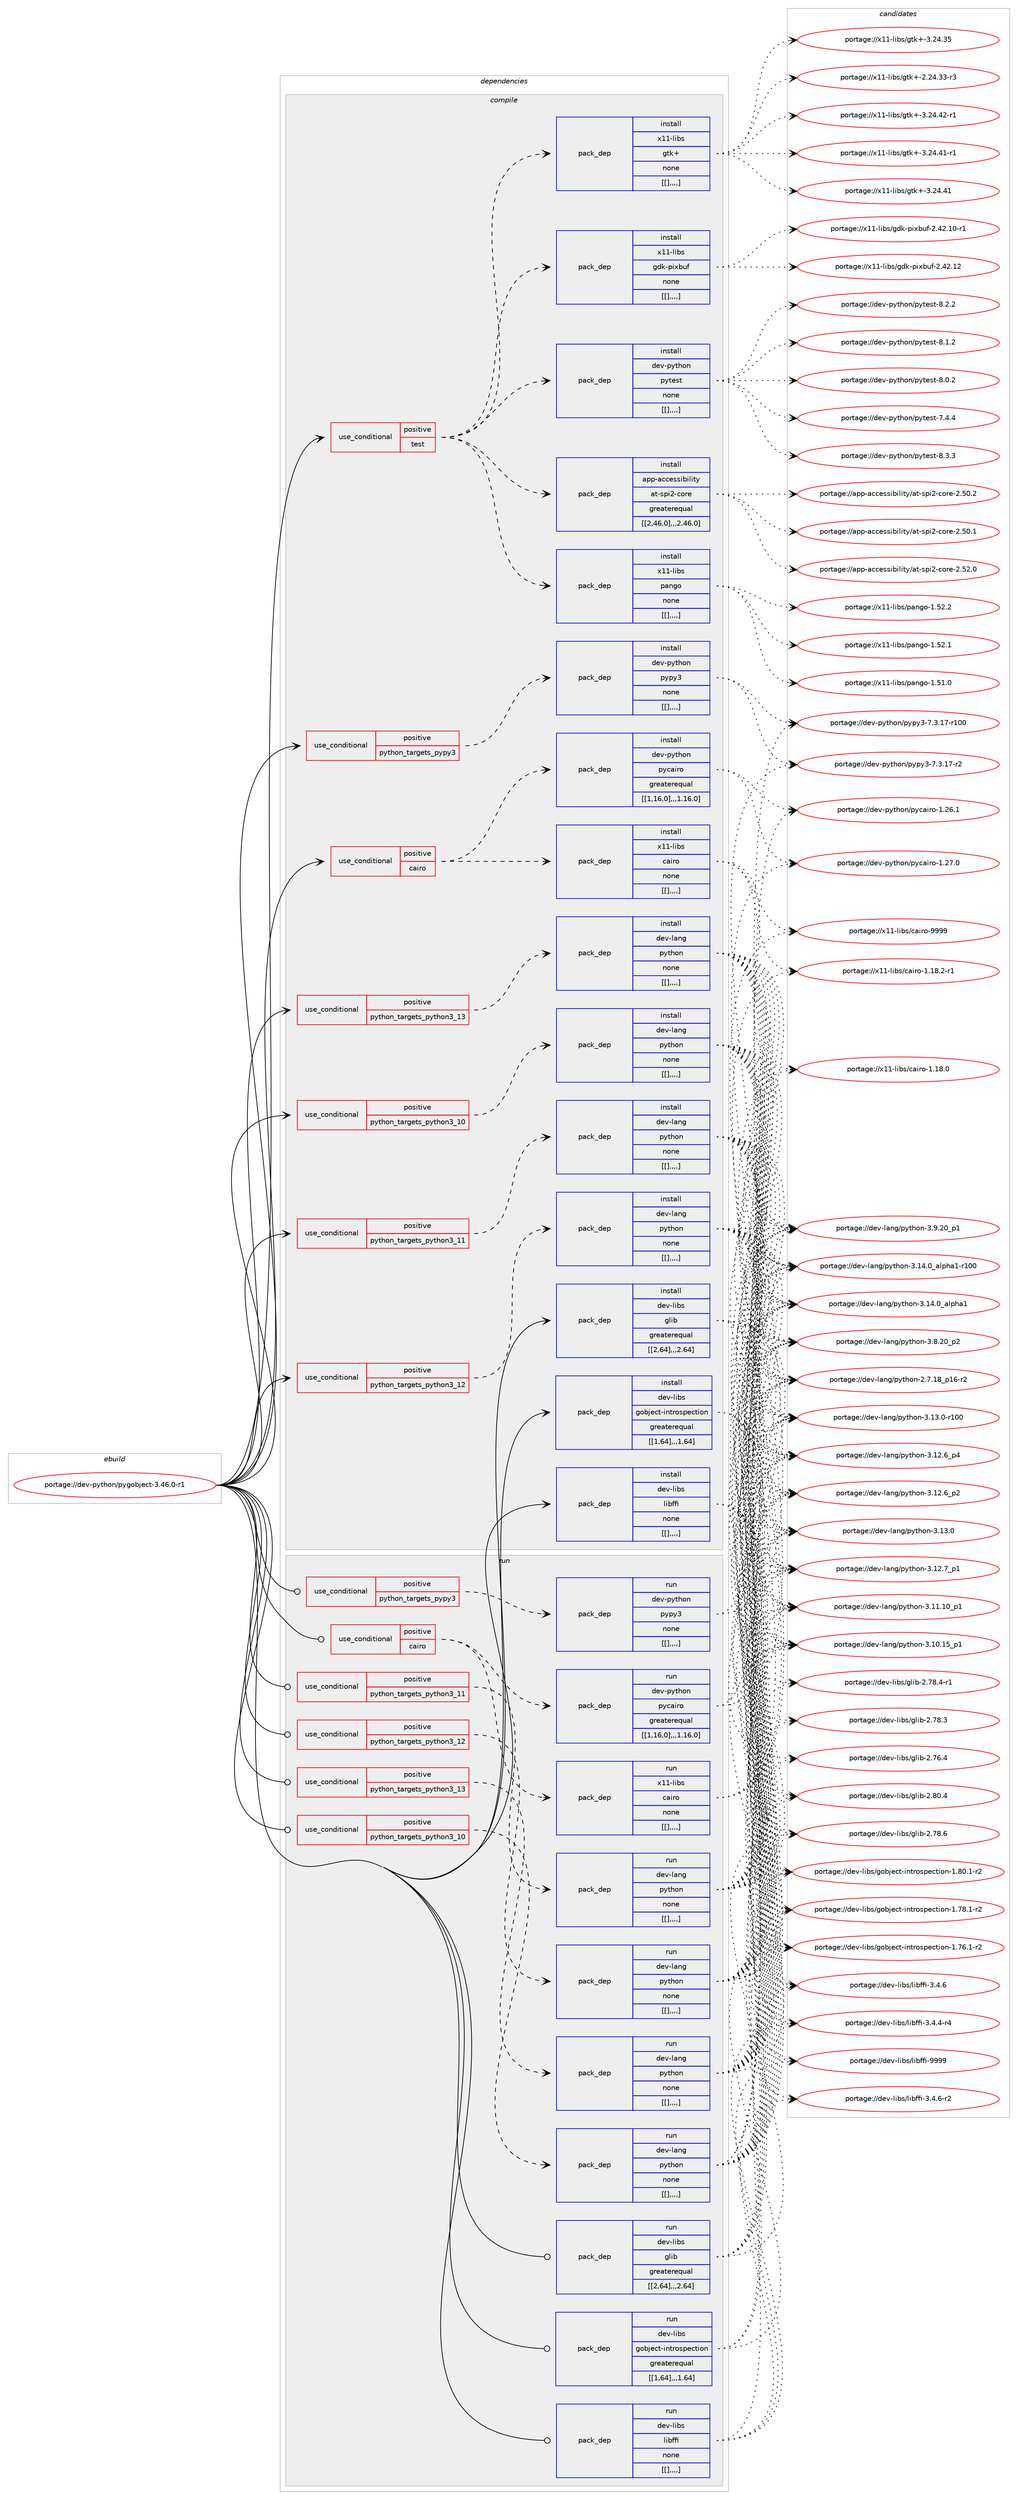 digraph prolog {

# *************
# Graph options
# *************

newrank=true;
concentrate=true;
compound=true;
graph [rankdir=LR,fontname=Helvetica,fontsize=10,ranksep=1.5];#, ranksep=2.5, nodesep=0.2];
edge  [arrowhead=vee];
node  [fontname=Helvetica,fontsize=10];

# **********
# The ebuild
# **********

subgraph cluster_leftcol {
color=gray;
label=<<i>ebuild</i>>;
id [label="portage://dev-python/pygobject-3.46.0-r1", color=red, width=4, href="../dev-python/pygobject-3.46.0-r1.svg"];
}

# ****************
# The dependencies
# ****************

subgraph cluster_midcol {
color=gray;
label=<<i>dependencies</i>>;
subgraph cluster_compile {
fillcolor="#eeeeee";
style=filled;
label=<<i>compile</i>>;
subgraph cond39595 {
dependency163350 [label=<<TABLE BORDER="0" CELLBORDER="1" CELLSPACING="0" CELLPADDING="4"><TR><TD ROWSPAN="3" CELLPADDING="10">use_conditional</TD></TR><TR><TD>positive</TD></TR><TR><TD>cairo</TD></TR></TABLE>>, shape=none, color=red];
subgraph pack122437 {
dependency163370 [label=<<TABLE BORDER="0" CELLBORDER="1" CELLSPACING="0" CELLPADDING="4" WIDTH="220"><TR><TD ROWSPAN="6" CELLPADDING="30">pack_dep</TD></TR><TR><TD WIDTH="110">install</TD></TR><TR><TD>dev-python</TD></TR><TR><TD>pycairo</TD></TR><TR><TD>greaterequal</TD></TR><TR><TD>[[1,16,0],,,1.16.0]</TD></TR></TABLE>>, shape=none, color=blue];
}
dependency163350:e -> dependency163370:w [weight=20,style="dashed",arrowhead="vee"];
subgraph pack122464 {
dependency163428 [label=<<TABLE BORDER="0" CELLBORDER="1" CELLSPACING="0" CELLPADDING="4" WIDTH="220"><TR><TD ROWSPAN="6" CELLPADDING="30">pack_dep</TD></TR><TR><TD WIDTH="110">install</TD></TR><TR><TD>x11-libs</TD></TR><TR><TD>cairo</TD></TR><TR><TD>none</TD></TR><TR><TD>[[],,,,]</TD></TR></TABLE>>, shape=none, color=blue];
}
dependency163350:e -> dependency163428:w [weight=20,style="dashed",arrowhead="vee"];
}
id:e -> dependency163350:w [weight=20,style="solid",arrowhead="vee"];
subgraph cond39636 {
dependency163489 [label=<<TABLE BORDER="0" CELLBORDER="1" CELLSPACING="0" CELLPADDING="4"><TR><TD ROWSPAN="3" CELLPADDING="10">use_conditional</TD></TR><TR><TD>positive</TD></TR><TR><TD>python_targets_pypy3</TD></TR></TABLE>>, shape=none, color=red];
subgraph pack122517 {
dependency163491 [label=<<TABLE BORDER="0" CELLBORDER="1" CELLSPACING="0" CELLPADDING="4" WIDTH="220"><TR><TD ROWSPAN="6" CELLPADDING="30">pack_dep</TD></TR><TR><TD WIDTH="110">install</TD></TR><TR><TD>dev-python</TD></TR><TR><TD>pypy3</TD></TR><TR><TD>none</TD></TR><TR><TD>[[],,,,]</TD></TR></TABLE>>, shape=none, color=blue];
}
dependency163489:e -> dependency163491:w [weight=20,style="dashed",arrowhead="vee"];
}
id:e -> dependency163489:w [weight=20,style="solid",arrowhead="vee"];
subgraph cond39659 {
dependency163515 [label=<<TABLE BORDER="0" CELLBORDER="1" CELLSPACING="0" CELLPADDING="4"><TR><TD ROWSPAN="3" CELLPADDING="10">use_conditional</TD></TR><TR><TD>positive</TD></TR><TR><TD>python_targets_python3_10</TD></TR></TABLE>>, shape=none, color=red];
subgraph pack122526 {
dependency163564 [label=<<TABLE BORDER="0" CELLBORDER="1" CELLSPACING="0" CELLPADDING="4" WIDTH="220"><TR><TD ROWSPAN="6" CELLPADDING="30">pack_dep</TD></TR><TR><TD WIDTH="110">install</TD></TR><TR><TD>dev-lang</TD></TR><TR><TD>python</TD></TR><TR><TD>none</TD></TR><TR><TD>[[],,,,]</TD></TR></TABLE>>, shape=none, color=blue];
}
dependency163515:e -> dependency163564:w [weight=20,style="dashed",arrowhead="vee"];
}
id:e -> dependency163515:w [weight=20,style="solid",arrowhead="vee"];
subgraph cond39696 {
dependency163650 [label=<<TABLE BORDER="0" CELLBORDER="1" CELLSPACING="0" CELLPADDING="4"><TR><TD ROWSPAN="3" CELLPADDING="10">use_conditional</TD></TR><TR><TD>positive</TD></TR><TR><TD>python_targets_python3_11</TD></TR></TABLE>>, shape=none, color=red];
subgraph pack122619 {
dependency163688 [label=<<TABLE BORDER="0" CELLBORDER="1" CELLSPACING="0" CELLPADDING="4" WIDTH="220"><TR><TD ROWSPAN="6" CELLPADDING="30">pack_dep</TD></TR><TR><TD WIDTH="110">install</TD></TR><TR><TD>dev-lang</TD></TR><TR><TD>python</TD></TR><TR><TD>none</TD></TR><TR><TD>[[],,,,]</TD></TR></TABLE>>, shape=none, color=blue];
}
dependency163650:e -> dependency163688:w [weight=20,style="dashed",arrowhead="vee"];
}
id:e -> dependency163650:w [weight=20,style="solid",arrowhead="vee"];
subgraph cond39749 {
dependency163707 [label=<<TABLE BORDER="0" CELLBORDER="1" CELLSPACING="0" CELLPADDING="4"><TR><TD ROWSPAN="3" CELLPADDING="10">use_conditional</TD></TR><TR><TD>positive</TD></TR><TR><TD>python_targets_python3_12</TD></TR></TABLE>>, shape=none, color=red];
subgraph pack122656 {
dependency163740 [label=<<TABLE BORDER="0" CELLBORDER="1" CELLSPACING="0" CELLPADDING="4" WIDTH="220"><TR><TD ROWSPAN="6" CELLPADDING="30">pack_dep</TD></TR><TR><TD WIDTH="110">install</TD></TR><TR><TD>dev-lang</TD></TR><TR><TD>python</TD></TR><TR><TD>none</TD></TR><TR><TD>[[],,,,]</TD></TR></TABLE>>, shape=none, color=blue];
}
dependency163707:e -> dependency163740:w [weight=20,style="dashed",arrowhead="vee"];
}
id:e -> dependency163707:w [weight=20,style="solid",arrowhead="vee"];
subgraph cond39788 {
dependency163870 [label=<<TABLE BORDER="0" CELLBORDER="1" CELLSPACING="0" CELLPADDING="4"><TR><TD ROWSPAN="3" CELLPADDING="10">use_conditional</TD></TR><TR><TD>positive</TD></TR><TR><TD>python_targets_python3_13</TD></TR></TABLE>>, shape=none, color=red];
subgraph pack122740 {
dependency163906 [label=<<TABLE BORDER="0" CELLBORDER="1" CELLSPACING="0" CELLPADDING="4" WIDTH="220"><TR><TD ROWSPAN="6" CELLPADDING="30">pack_dep</TD></TR><TR><TD WIDTH="110">install</TD></TR><TR><TD>dev-lang</TD></TR><TR><TD>python</TD></TR><TR><TD>none</TD></TR><TR><TD>[[],,,,]</TD></TR></TABLE>>, shape=none, color=blue];
}
dependency163870:e -> dependency163906:w [weight=20,style="dashed",arrowhead="vee"];
}
id:e -> dependency163870:w [weight=20,style="solid",arrowhead="vee"];
subgraph cond39835 {
dependency163931 [label=<<TABLE BORDER="0" CELLBORDER="1" CELLSPACING="0" CELLPADDING="4"><TR><TD ROWSPAN="3" CELLPADDING="10">use_conditional</TD></TR><TR><TD>positive</TD></TR><TR><TD>test</TD></TR></TABLE>>, shape=none, color=red];
subgraph pack122768 {
dependency163960 [label=<<TABLE BORDER="0" CELLBORDER="1" CELLSPACING="0" CELLPADDING="4" WIDTH="220"><TR><TD ROWSPAN="6" CELLPADDING="30">pack_dep</TD></TR><TR><TD WIDTH="110">install</TD></TR><TR><TD>app-accessibility</TD></TR><TR><TD>at-spi2-core</TD></TR><TR><TD>greaterequal</TD></TR><TR><TD>[[2,46,0],,,2.46.0]</TD></TR></TABLE>>, shape=none, color=blue];
}
dependency163931:e -> dependency163960:w [weight=20,style="dashed",arrowhead="vee"];
subgraph pack122786 {
dependency163969 [label=<<TABLE BORDER="0" CELLBORDER="1" CELLSPACING="0" CELLPADDING="4" WIDTH="220"><TR><TD ROWSPAN="6" CELLPADDING="30">pack_dep</TD></TR><TR><TD WIDTH="110">install</TD></TR><TR><TD>dev-python</TD></TR><TR><TD>pytest</TD></TR><TR><TD>none</TD></TR><TR><TD>[[],,,,]</TD></TR></TABLE>>, shape=none, color=blue];
}
dependency163931:e -> dependency163969:w [weight=20,style="dashed",arrowhead="vee"];
subgraph pack122800 {
dependency163991 [label=<<TABLE BORDER="0" CELLBORDER="1" CELLSPACING="0" CELLPADDING="4" WIDTH="220"><TR><TD ROWSPAN="6" CELLPADDING="30">pack_dep</TD></TR><TR><TD WIDTH="110">install</TD></TR><TR><TD>x11-libs</TD></TR><TR><TD>gdk-pixbuf</TD></TR><TR><TD>none</TD></TR><TR><TD>[[],,,,]</TD></TR></TABLE>>, shape=none, color=blue];
}
dependency163931:e -> dependency163991:w [weight=20,style="dashed",arrowhead="vee"];
subgraph pack122807 {
dependency164032 [label=<<TABLE BORDER="0" CELLBORDER="1" CELLSPACING="0" CELLPADDING="4" WIDTH="220"><TR><TD ROWSPAN="6" CELLPADDING="30">pack_dep</TD></TR><TR><TD WIDTH="110">install</TD></TR><TR><TD>x11-libs</TD></TR><TR><TD>gtk+</TD></TR><TR><TD>none</TD></TR><TR><TD>[[],,,,]</TD></TR></TABLE>>, shape=none, color=blue];
}
dependency163931:e -> dependency164032:w [weight=20,style="dashed",arrowhead="vee"];
subgraph pack122832 {
dependency164139 [label=<<TABLE BORDER="0" CELLBORDER="1" CELLSPACING="0" CELLPADDING="4" WIDTH="220"><TR><TD ROWSPAN="6" CELLPADDING="30">pack_dep</TD></TR><TR><TD WIDTH="110">install</TD></TR><TR><TD>x11-libs</TD></TR><TR><TD>pango</TD></TR><TR><TD>none</TD></TR><TR><TD>[[],,,,]</TD></TR></TABLE>>, shape=none, color=blue];
}
dependency163931:e -> dependency164139:w [weight=20,style="dashed",arrowhead="vee"];
}
id:e -> dependency163931:w [weight=20,style="solid",arrowhead="vee"];
subgraph pack122919 {
dependency164228 [label=<<TABLE BORDER="0" CELLBORDER="1" CELLSPACING="0" CELLPADDING="4" WIDTH="220"><TR><TD ROWSPAN="6" CELLPADDING="30">pack_dep</TD></TR><TR><TD WIDTH="110">install</TD></TR><TR><TD>dev-libs</TD></TR><TR><TD>glib</TD></TR><TR><TD>greaterequal</TD></TR><TR><TD>[[2,64],,,2.64]</TD></TR></TABLE>>, shape=none, color=blue];
}
id:e -> dependency164228:w [weight=20,style="solid",arrowhead="vee"];
subgraph pack122950 {
dependency164249 [label=<<TABLE BORDER="0" CELLBORDER="1" CELLSPACING="0" CELLPADDING="4" WIDTH="220"><TR><TD ROWSPAN="6" CELLPADDING="30">pack_dep</TD></TR><TR><TD WIDTH="110">install</TD></TR><TR><TD>dev-libs</TD></TR><TR><TD>gobject-introspection</TD></TR><TR><TD>greaterequal</TD></TR><TR><TD>[[1,64],,,1.64]</TD></TR></TABLE>>, shape=none, color=blue];
}
id:e -> dependency164249:w [weight=20,style="solid",arrowhead="vee"];
subgraph pack122960 {
dependency164293 [label=<<TABLE BORDER="0" CELLBORDER="1" CELLSPACING="0" CELLPADDING="4" WIDTH="220"><TR><TD ROWSPAN="6" CELLPADDING="30">pack_dep</TD></TR><TR><TD WIDTH="110">install</TD></TR><TR><TD>dev-libs</TD></TR><TR><TD>libffi</TD></TR><TR><TD>none</TD></TR><TR><TD>[[],,,,]</TD></TR></TABLE>>, shape=none, color=blue];
}
id:e -> dependency164293:w [weight=20,style="solid",arrowhead="vee"];
}
subgraph cluster_compileandrun {
fillcolor="#eeeeee";
style=filled;
label=<<i>compile and run</i>>;
}
subgraph cluster_run {
fillcolor="#eeeeee";
style=filled;
label=<<i>run</i>>;
subgraph cond40021 {
dependency164429 [label=<<TABLE BORDER="0" CELLBORDER="1" CELLSPACING="0" CELLPADDING="4"><TR><TD ROWSPAN="3" CELLPADDING="10">use_conditional</TD></TR><TR><TD>positive</TD></TR><TR><TD>cairo</TD></TR></TABLE>>, shape=none, color=red];
subgraph pack123041 {
dependency164482 [label=<<TABLE BORDER="0" CELLBORDER="1" CELLSPACING="0" CELLPADDING="4" WIDTH="220"><TR><TD ROWSPAN="6" CELLPADDING="30">pack_dep</TD></TR><TR><TD WIDTH="110">run</TD></TR><TR><TD>dev-python</TD></TR><TR><TD>pycairo</TD></TR><TR><TD>greaterequal</TD></TR><TR><TD>[[1,16,0],,,1.16.0]</TD></TR></TABLE>>, shape=none, color=blue];
}
dependency164429:e -> dependency164482:w [weight=20,style="dashed",arrowhead="vee"];
subgraph pack123078 {
dependency164490 [label=<<TABLE BORDER="0" CELLBORDER="1" CELLSPACING="0" CELLPADDING="4" WIDTH="220"><TR><TD ROWSPAN="6" CELLPADDING="30">pack_dep</TD></TR><TR><TD WIDTH="110">run</TD></TR><TR><TD>x11-libs</TD></TR><TR><TD>cairo</TD></TR><TR><TD>none</TD></TR><TR><TD>[[],,,,]</TD></TR></TABLE>>, shape=none, color=blue];
}
dependency164429:e -> dependency164490:w [weight=20,style="dashed",arrowhead="vee"];
}
id:e -> dependency164429:w [weight=20,style="solid",arrowhead="odot"];
subgraph cond40092 {
dependency164536 [label=<<TABLE BORDER="0" CELLBORDER="1" CELLSPACING="0" CELLPADDING="4"><TR><TD ROWSPAN="3" CELLPADDING="10">use_conditional</TD></TR><TR><TD>positive</TD></TR><TR><TD>python_targets_pypy3</TD></TR></TABLE>>, shape=none, color=red];
subgraph pack123149 {
dependency164654 [label=<<TABLE BORDER="0" CELLBORDER="1" CELLSPACING="0" CELLPADDING="4" WIDTH="220"><TR><TD ROWSPAN="6" CELLPADDING="30">pack_dep</TD></TR><TR><TD WIDTH="110">run</TD></TR><TR><TD>dev-python</TD></TR><TR><TD>pypy3</TD></TR><TR><TD>none</TD></TR><TR><TD>[[],,,,]</TD></TR></TABLE>>, shape=none, color=blue];
}
dependency164536:e -> dependency164654:w [weight=20,style="dashed",arrowhead="vee"];
}
id:e -> dependency164536:w [weight=20,style="solid",arrowhead="odot"];
subgraph cond40162 {
dependency164677 [label=<<TABLE BORDER="0" CELLBORDER="1" CELLSPACING="0" CELLPADDING="4"><TR><TD ROWSPAN="3" CELLPADDING="10">use_conditional</TD></TR><TR><TD>positive</TD></TR><TR><TD>python_targets_python3_10</TD></TR></TABLE>>, shape=none, color=red];
subgraph pack123230 {
dependency164784 [label=<<TABLE BORDER="0" CELLBORDER="1" CELLSPACING="0" CELLPADDING="4" WIDTH="220"><TR><TD ROWSPAN="6" CELLPADDING="30">pack_dep</TD></TR><TR><TD WIDTH="110">run</TD></TR><TR><TD>dev-lang</TD></TR><TR><TD>python</TD></TR><TR><TD>none</TD></TR><TR><TD>[[],,,,]</TD></TR></TABLE>>, shape=none, color=blue];
}
dependency164677:e -> dependency164784:w [weight=20,style="dashed",arrowhead="vee"];
}
id:e -> dependency164677:w [weight=20,style="solid",arrowhead="odot"];
subgraph cond40241 {
dependency164874 [label=<<TABLE BORDER="0" CELLBORDER="1" CELLSPACING="0" CELLPADDING="4"><TR><TD ROWSPAN="3" CELLPADDING="10">use_conditional</TD></TR><TR><TD>positive</TD></TR><TR><TD>python_targets_python3_11</TD></TR></TABLE>>, shape=none, color=red];
subgraph pack123308 {
dependency164876 [label=<<TABLE BORDER="0" CELLBORDER="1" CELLSPACING="0" CELLPADDING="4" WIDTH="220"><TR><TD ROWSPAN="6" CELLPADDING="30">pack_dep</TD></TR><TR><TD WIDTH="110">run</TD></TR><TR><TD>dev-lang</TD></TR><TR><TD>python</TD></TR><TR><TD>none</TD></TR><TR><TD>[[],,,,]</TD></TR></TABLE>>, shape=none, color=blue];
}
dependency164874:e -> dependency164876:w [weight=20,style="dashed",arrowhead="vee"];
}
id:e -> dependency164874:w [weight=20,style="solid",arrowhead="odot"];
subgraph cond40244 {
dependency164880 [label=<<TABLE BORDER="0" CELLBORDER="1" CELLSPACING="0" CELLPADDING="4"><TR><TD ROWSPAN="3" CELLPADDING="10">use_conditional</TD></TR><TR><TD>positive</TD></TR><TR><TD>python_targets_python3_12</TD></TR></TABLE>>, shape=none, color=red];
subgraph pack123312 {
dependency164883 [label=<<TABLE BORDER="0" CELLBORDER="1" CELLSPACING="0" CELLPADDING="4" WIDTH="220"><TR><TD ROWSPAN="6" CELLPADDING="30">pack_dep</TD></TR><TR><TD WIDTH="110">run</TD></TR><TR><TD>dev-lang</TD></TR><TR><TD>python</TD></TR><TR><TD>none</TD></TR><TR><TD>[[],,,,]</TD></TR></TABLE>>, shape=none, color=blue];
}
dependency164880:e -> dependency164883:w [weight=20,style="dashed",arrowhead="vee"];
}
id:e -> dependency164880:w [weight=20,style="solid",arrowhead="odot"];
subgraph cond40254 {
dependency164901 [label=<<TABLE BORDER="0" CELLBORDER="1" CELLSPACING="0" CELLPADDING="4"><TR><TD ROWSPAN="3" CELLPADDING="10">use_conditional</TD></TR><TR><TD>positive</TD></TR><TR><TD>python_targets_python3_13</TD></TR></TABLE>>, shape=none, color=red];
subgraph pack123323 {
dependency164902 [label=<<TABLE BORDER="0" CELLBORDER="1" CELLSPACING="0" CELLPADDING="4" WIDTH="220"><TR><TD ROWSPAN="6" CELLPADDING="30">pack_dep</TD></TR><TR><TD WIDTH="110">run</TD></TR><TR><TD>dev-lang</TD></TR><TR><TD>python</TD></TR><TR><TD>none</TD></TR><TR><TD>[[],,,,]</TD></TR></TABLE>>, shape=none, color=blue];
}
dependency164901:e -> dependency164902:w [weight=20,style="dashed",arrowhead="vee"];
}
id:e -> dependency164901:w [weight=20,style="solid",arrowhead="odot"];
subgraph pack123346 {
dependency164939 [label=<<TABLE BORDER="0" CELLBORDER="1" CELLSPACING="0" CELLPADDING="4" WIDTH="220"><TR><TD ROWSPAN="6" CELLPADDING="30">pack_dep</TD></TR><TR><TD WIDTH="110">run</TD></TR><TR><TD>dev-libs</TD></TR><TR><TD>glib</TD></TR><TR><TD>greaterequal</TD></TR><TR><TD>[[2,64],,,2.64]</TD></TR></TABLE>>, shape=none, color=blue];
}
id:e -> dependency164939:w [weight=20,style="solid",arrowhead="odot"];
subgraph pack123361 {
dependency164980 [label=<<TABLE BORDER="0" CELLBORDER="1" CELLSPACING="0" CELLPADDING="4" WIDTH="220"><TR><TD ROWSPAN="6" CELLPADDING="30">pack_dep</TD></TR><TR><TD WIDTH="110">run</TD></TR><TR><TD>dev-libs</TD></TR><TR><TD>gobject-introspection</TD></TR><TR><TD>greaterequal</TD></TR><TR><TD>[[1,64],,,1.64]</TD></TR></TABLE>>, shape=none, color=blue];
}
id:e -> dependency164980:w [weight=20,style="solid",arrowhead="odot"];
subgraph pack123373 {
dependency165004 [label=<<TABLE BORDER="0" CELLBORDER="1" CELLSPACING="0" CELLPADDING="4" WIDTH="220"><TR><TD ROWSPAN="6" CELLPADDING="30">pack_dep</TD></TR><TR><TD WIDTH="110">run</TD></TR><TR><TD>dev-libs</TD></TR><TR><TD>libffi</TD></TR><TR><TD>none</TD></TR><TR><TD>[[],,,,]</TD></TR></TABLE>>, shape=none, color=blue];
}
id:e -> dependency165004:w [weight=20,style="solid",arrowhead="odot"];
}
}

# **************
# The candidates
# **************

subgraph cluster_choices {
rank=same;
color=gray;
label=<<i>candidates</i>>;

subgraph choice123067 {
color=black;
nodesep=1;
choice1001011184511212111610411111047112121999710511411145494650554648 [label="portage://dev-python/pycairo-1.27.0", color=red, width=4,href="../dev-python/pycairo-1.27.0.svg"];
choice1001011184511212111610411111047112121999710511411145494650544649 [label="portage://dev-python/pycairo-1.26.1", color=red, width=4,href="../dev-python/pycairo-1.26.1.svg"];
dependency163370:e -> choice1001011184511212111610411111047112121999710511411145494650554648:w [style=dotted,weight="100"];
dependency163370:e -> choice1001011184511212111610411111047112121999710511411145494650544649:w [style=dotted,weight="100"];
}
subgraph choice123069 {
color=black;
nodesep=1;
choice120494945108105981154799971051141114557575757 [label="portage://x11-libs/cairo-9999", color=red, width=4,href="../x11-libs/cairo-9999.svg"];
choice12049494510810598115479997105114111454946495646504511449 [label="portage://x11-libs/cairo-1.18.2-r1", color=red, width=4,href="../x11-libs/cairo-1.18.2-r1.svg"];
choice1204949451081059811547999710511411145494649564648 [label="portage://x11-libs/cairo-1.18.0", color=red, width=4,href="../x11-libs/cairo-1.18.0.svg"];
dependency163428:e -> choice120494945108105981154799971051141114557575757:w [style=dotted,weight="100"];
dependency163428:e -> choice12049494510810598115479997105114111454946495646504511449:w [style=dotted,weight="100"];
dependency163428:e -> choice1204949451081059811547999710511411145494649564648:w [style=dotted,weight="100"];
}
subgraph choice123071 {
color=black;
nodesep=1;
choice100101118451121211161041111104711212111212151455546514649554511450 [label="portage://dev-python/pypy3-7.3.17-r2", color=red, width=4,href="../dev-python/pypy3-7.3.17-r2.svg"];
choice1001011184511212111610411111047112121112121514555465146495545114494848 [label="portage://dev-python/pypy3-7.3.17-r100", color=red, width=4,href="../dev-python/pypy3-7.3.17-r100.svg"];
dependency163491:e -> choice100101118451121211161041111104711212111212151455546514649554511450:w [style=dotted,weight="100"];
dependency163491:e -> choice1001011184511212111610411111047112121112121514555465146495545114494848:w [style=dotted,weight="100"];
}
subgraph choice123082 {
color=black;
nodesep=1;
choice100101118451089711010347112121116104111110455146495246489597108112104974945114494848 [label="portage://dev-lang/python-3.14.0_alpha1-r100", color=red, width=4,href="../dev-lang/python-3.14.0_alpha1-r100.svg"];
choice1001011184510897110103471121211161041111104551464952464895971081121049749 [label="portage://dev-lang/python-3.14.0_alpha1", color=red, width=4,href="../dev-lang/python-3.14.0_alpha1.svg"];
choice1001011184510897110103471121211161041111104551464951464845114494848 [label="portage://dev-lang/python-3.13.0-r100", color=red, width=4,href="../dev-lang/python-3.13.0-r100.svg"];
choice10010111845108971101034711212111610411111045514649514648 [label="portage://dev-lang/python-3.13.0", color=red, width=4,href="../dev-lang/python-3.13.0.svg"];
choice100101118451089711010347112121116104111110455146495046559511249 [label="portage://dev-lang/python-3.12.7_p1", color=red, width=4,href="../dev-lang/python-3.12.7_p1.svg"];
choice100101118451089711010347112121116104111110455146495046549511252 [label="portage://dev-lang/python-3.12.6_p4", color=red, width=4,href="../dev-lang/python-3.12.6_p4.svg"];
choice100101118451089711010347112121116104111110455146495046549511250 [label="portage://dev-lang/python-3.12.6_p2", color=red, width=4,href="../dev-lang/python-3.12.6_p2.svg"];
choice10010111845108971101034711212111610411111045514649494649489511249 [label="portage://dev-lang/python-3.11.10_p1", color=red, width=4,href="../dev-lang/python-3.11.10_p1.svg"];
choice10010111845108971101034711212111610411111045514649484649539511249 [label="portage://dev-lang/python-3.10.15_p1", color=red, width=4,href="../dev-lang/python-3.10.15_p1.svg"];
choice100101118451089711010347112121116104111110455146574650489511249 [label="portage://dev-lang/python-3.9.20_p1", color=red, width=4,href="../dev-lang/python-3.9.20_p1.svg"];
choice100101118451089711010347112121116104111110455146564650489511250 [label="portage://dev-lang/python-3.8.20_p2", color=red, width=4,href="../dev-lang/python-3.8.20_p2.svg"];
choice100101118451089711010347112121116104111110455046554649569511249544511450 [label="portage://dev-lang/python-2.7.18_p16-r2", color=red, width=4,href="../dev-lang/python-2.7.18_p16-r2.svg"];
dependency163564:e -> choice100101118451089711010347112121116104111110455146495246489597108112104974945114494848:w [style=dotted,weight="100"];
dependency163564:e -> choice1001011184510897110103471121211161041111104551464952464895971081121049749:w [style=dotted,weight="100"];
dependency163564:e -> choice1001011184510897110103471121211161041111104551464951464845114494848:w [style=dotted,weight="100"];
dependency163564:e -> choice10010111845108971101034711212111610411111045514649514648:w [style=dotted,weight="100"];
dependency163564:e -> choice100101118451089711010347112121116104111110455146495046559511249:w [style=dotted,weight="100"];
dependency163564:e -> choice100101118451089711010347112121116104111110455146495046549511252:w [style=dotted,weight="100"];
dependency163564:e -> choice100101118451089711010347112121116104111110455146495046549511250:w [style=dotted,weight="100"];
dependency163564:e -> choice10010111845108971101034711212111610411111045514649494649489511249:w [style=dotted,weight="100"];
dependency163564:e -> choice10010111845108971101034711212111610411111045514649484649539511249:w [style=dotted,weight="100"];
dependency163564:e -> choice100101118451089711010347112121116104111110455146574650489511249:w [style=dotted,weight="100"];
dependency163564:e -> choice100101118451089711010347112121116104111110455146564650489511250:w [style=dotted,weight="100"];
dependency163564:e -> choice100101118451089711010347112121116104111110455046554649569511249544511450:w [style=dotted,weight="100"];
}
subgraph choice123115 {
color=black;
nodesep=1;
choice100101118451089711010347112121116104111110455146495246489597108112104974945114494848 [label="portage://dev-lang/python-3.14.0_alpha1-r100", color=red, width=4,href="../dev-lang/python-3.14.0_alpha1-r100.svg"];
choice1001011184510897110103471121211161041111104551464952464895971081121049749 [label="portage://dev-lang/python-3.14.0_alpha1", color=red, width=4,href="../dev-lang/python-3.14.0_alpha1.svg"];
choice1001011184510897110103471121211161041111104551464951464845114494848 [label="portage://dev-lang/python-3.13.0-r100", color=red, width=4,href="../dev-lang/python-3.13.0-r100.svg"];
choice10010111845108971101034711212111610411111045514649514648 [label="portage://dev-lang/python-3.13.0", color=red, width=4,href="../dev-lang/python-3.13.0.svg"];
choice100101118451089711010347112121116104111110455146495046559511249 [label="portage://dev-lang/python-3.12.7_p1", color=red, width=4,href="../dev-lang/python-3.12.7_p1.svg"];
choice100101118451089711010347112121116104111110455146495046549511252 [label="portage://dev-lang/python-3.12.6_p4", color=red, width=4,href="../dev-lang/python-3.12.6_p4.svg"];
choice100101118451089711010347112121116104111110455146495046549511250 [label="portage://dev-lang/python-3.12.6_p2", color=red, width=4,href="../dev-lang/python-3.12.6_p2.svg"];
choice10010111845108971101034711212111610411111045514649494649489511249 [label="portage://dev-lang/python-3.11.10_p1", color=red, width=4,href="../dev-lang/python-3.11.10_p1.svg"];
choice10010111845108971101034711212111610411111045514649484649539511249 [label="portage://dev-lang/python-3.10.15_p1", color=red, width=4,href="../dev-lang/python-3.10.15_p1.svg"];
choice100101118451089711010347112121116104111110455146574650489511249 [label="portage://dev-lang/python-3.9.20_p1", color=red, width=4,href="../dev-lang/python-3.9.20_p1.svg"];
choice100101118451089711010347112121116104111110455146564650489511250 [label="portage://dev-lang/python-3.8.20_p2", color=red, width=4,href="../dev-lang/python-3.8.20_p2.svg"];
choice100101118451089711010347112121116104111110455046554649569511249544511450 [label="portage://dev-lang/python-2.7.18_p16-r2", color=red, width=4,href="../dev-lang/python-2.7.18_p16-r2.svg"];
dependency163688:e -> choice100101118451089711010347112121116104111110455146495246489597108112104974945114494848:w [style=dotted,weight="100"];
dependency163688:e -> choice1001011184510897110103471121211161041111104551464952464895971081121049749:w [style=dotted,weight="100"];
dependency163688:e -> choice1001011184510897110103471121211161041111104551464951464845114494848:w [style=dotted,weight="100"];
dependency163688:e -> choice10010111845108971101034711212111610411111045514649514648:w [style=dotted,weight="100"];
dependency163688:e -> choice100101118451089711010347112121116104111110455146495046559511249:w [style=dotted,weight="100"];
dependency163688:e -> choice100101118451089711010347112121116104111110455146495046549511252:w [style=dotted,weight="100"];
dependency163688:e -> choice100101118451089711010347112121116104111110455146495046549511250:w [style=dotted,weight="100"];
dependency163688:e -> choice10010111845108971101034711212111610411111045514649494649489511249:w [style=dotted,weight="100"];
dependency163688:e -> choice10010111845108971101034711212111610411111045514649484649539511249:w [style=dotted,weight="100"];
dependency163688:e -> choice100101118451089711010347112121116104111110455146574650489511249:w [style=dotted,weight="100"];
dependency163688:e -> choice100101118451089711010347112121116104111110455146564650489511250:w [style=dotted,weight="100"];
dependency163688:e -> choice100101118451089711010347112121116104111110455046554649569511249544511450:w [style=dotted,weight="100"];
}
subgraph choice123122 {
color=black;
nodesep=1;
choice100101118451089711010347112121116104111110455146495246489597108112104974945114494848 [label="portage://dev-lang/python-3.14.0_alpha1-r100", color=red, width=4,href="../dev-lang/python-3.14.0_alpha1-r100.svg"];
choice1001011184510897110103471121211161041111104551464952464895971081121049749 [label="portage://dev-lang/python-3.14.0_alpha1", color=red, width=4,href="../dev-lang/python-3.14.0_alpha1.svg"];
choice1001011184510897110103471121211161041111104551464951464845114494848 [label="portage://dev-lang/python-3.13.0-r100", color=red, width=4,href="../dev-lang/python-3.13.0-r100.svg"];
choice10010111845108971101034711212111610411111045514649514648 [label="portage://dev-lang/python-3.13.0", color=red, width=4,href="../dev-lang/python-3.13.0.svg"];
choice100101118451089711010347112121116104111110455146495046559511249 [label="portage://dev-lang/python-3.12.7_p1", color=red, width=4,href="../dev-lang/python-3.12.7_p1.svg"];
choice100101118451089711010347112121116104111110455146495046549511252 [label="portage://dev-lang/python-3.12.6_p4", color=red, width=4,href="../dev-lang/python-3.12.6_p4.svg"];
choice100101118451089711010347112121116104111110455146495046549511250 [label="portage://dev-lang/python-3.12.6_p2", color=red, width=4,href="../dev-lang/python-3.12.6_p2.svg"];
choice10010111845108971101034711212111610411111045514649494649489511249 [label="portage://dev-lang/python-3.11.10_p1", color=red, width=4,href="../dev-lang/python-3.11.10_p1.svg"];
choice10010111845108971101034711212111610411111045514649484649539511249 [label="portage://dev-lang/python-3.10.15_p1", color=red, width=4,href="../dev-lang/python-3.10.15_p1.svg"];
choice100101118451089711010347112121116104111110455146574650489511249 [label="portage://dev-lang/python-3.9.20_p1", color=red, width=4,href="../dev-lang/python-3.9.20_p1.svg"];
choice100101118451089711010347112121116104111110455146564650489511250 [label="portage://dev-lang/python-3.8.20_p2", color=red, width=4,href="../dev-lang/python-3.8.20_p2.svg"];
choice100101118451089711010347112121116104111110455046554649569511249544511450 [label="portage://dev-lang/python-2.7.18_p16-r2", color=red, width=4,href="../dev-lang/python-2.7.18_p16-r2.svg"];
dependency163740:e -> choice100101118451089711010347112121116104111110455146495246489597108112104974945114494848:w [style=dotted,weight="100"];
dependency163740:e -> choice1001011184510897110103471121211161041111104551464952464895971081121049749:w [style=dotted,weight="100"];
dependency163740:e -> choice1001011184510897110103471121211161041111104551464951464845114494848:w [style=dotted,weight="100"];
dependency163740:e -> choice10010111845108971101034711212111610411111045514649514648:w [style=dotted,weight="100"];
dependency163740:e -> choice100101118451089711010347112121116104111110455146495046559511249:w [style=dotted,weight="100"];
dependency163740:e -> choice100101118451089711010347112121116104111110455146495046549511252:w [style=dotted,weight="100"];
dependency163740:e -> choice100101118451089711010347112121116104111110455146495046549511250:w [style=dotted,weight="100"];
dependency163740:e -> choice10010111845108971101034711212111610411111045514649494649489511249:w [style=dotted,weight="100"];
dependency163740:e -> choice10010111845108971101034711212111610411111045514649484649539511249:w [style=dotted,weight="100"];
dependency163740:e -> choice100101118451089711010347112121116104111110455146574650489511249:w [style=dotted,weight="100"];
dependency163740:e -> choice100101118451089711010347112121116104111110455146564650489511250:w [style=dotted,weight="100"];
dependency163740:e -> choice100101118451089711010347112121116104111110455046554649569511249544511450:w [style=dotted,weight="100"];
}
subgraph choice123127 {
color=black;
nodesep=1;
choice100101118451089711010347112121116104111110455146495246489597108112104974945114494848 [label="portage://dev-lang/python-3.14.0_alpha1-r100", color=red, width=4,href="../dev-lang/python-3.14.0_alpha1-r100.svg"];
choice1001011184510897110103471121211161041111104551464952464895971081121049749 [label="portage://dev-lang/python-3.14.0_alpha1", color=red, width=4,href="../dev-lang/python-3.14.0_alpha1.svg"];
choice1001011184510897110103471121211161041111104551464951464845114494848 [label="portage://dev-lang/python-3.13.0-r100", color=red, width=4,href="../dev-lang/python-3.13.0-r100.svg"];
choice10010111845108971101034711212111610411111045514649514648 [label="portage://dev-lang/python-3.13.0", color=red, width=4,href="../dev-lang/python-3.13.0.svg"];
choice100101118451089711010347112121116104111110455146495046559511249 [label="portage://dev-lang/python-3.12.7_p1", color=red, width=4,href="../dev-lang/python-3.12.7_p1.svg"];
choice100101118451089711010347112121116104111110455146495046549511252 [label="portage://dev-lang/python-3.12.6_p4", color=red, width=4,href="../dev-lang/python-3.12.6_p4.svg"];
choice100101118451089711010347112121116104111110455146495046549511250 [label="portage://dev-lang/python-3.12.6_p2", color=red, width=4,href="../dev-lang/python-3.12.6_p2.svg"];
choice10010111845108971101034711212111610411111045514649494649489511249 [label="portage://dev-lang/python-3.11.10_p1", color=red, width=4,href="../dev-lang/python-3.11.10_p1.svg"];
choice10010111845108971101034711212111610411111045514649484649539511249 [label="portage://dev-lang/python-3.10.15_p1", color=red, width=4,href="../dev-lang/python-3.10.15_p1.svg"];
choice100101118451089711010347112121116104111110455146574650489511249 [label="portage://dev-lang/python-3.9.20_p1", color=red, width=4,href="../dev-lang/python-3.9.20_p1.svg"];
choice100101118451089711010347112121116104111110455146564650489511250 [label="portage://dev-lang/python-3.8.20_p2", color=red, width=4,href="../dev-lang/python-3.8.20_p2.svg"];
choice100101118451089711010347112121116104111110455046554649569511249544511450 [label="portage://dev-lang/python-2.7.18_p16-r2", color=red, width=4,href="../dev-lang/python-2.7.18_p16-r2.svg"];
dependency163906:e -> choice100101118451089711010347112121116104111110455146495246489597108112104974945114494848:w [style=dotted,weight="100"];
dependency163906:e -> choice1001011184510897110103471121211161041111104551464952464895971081121049749:w [style=dotted,weight="100"];
dependency163906:e -> choice1001011184510897110103471121211161041111104551464951464845114494848:w [style=dotted,weight="100"];
dependency163906:e -> choice10010111845108971101034711212111610411111045514649514648:w [style=dotted,weight="100"];
dependency163906:e -> choice100101118451089711010347112121116104111110455146495046559511249:w [style=dotted,weight="100"];
dependency163906:e -> choice100101118451089711010347112121116104111110455146495046549511252:w [style=dotted,weight="100"];
dependency163906:e -> choice100101118451089711010347112121116104111110455146495046549511250:w [style=dotted,weight="100"];
dependency163906:e -> choice10010111845108971101034711212111610411111045514649494649489511249:w [style=dotted,weight="100"];
dependency163906:e -> choice10010111845108971101034711212111610411111045514649484649539511249:w [style=dotted,weight="100"];
dependency163906:e -> choice100101118451089711010347112121116104111110455146574650489511249:w [style=dotted,weight="100"];
dependency163906:e -> choice100101118451089711010347112121116104111110455146564650489511250:w [style=dotted,weight="100"];
dependency163906:e -> choice100101118451089711010347112121116104111110455046554649569511249544511450:w [style=dotted,weight="100"];
}
subgraph choice123211 {
color=black;
nodesep=1;
choice97112112459799991011151151059810510810511612147971164511511210550459911111410145504653504648 [label="portage://app-accessibility/at-spi2-core-2.52.0", color=red, width=4,href="../app-accessibility/at-spi2-core-2.52.0.svg"];
choice97112112459799991011151151059810510810511612147971164511511210550459911111410145504653484650 [label="portage://app-accessibility/at-spi2-core-2.50.2", color=red, width=4,href="../app-accessibility/at-spi2-core-2.50.2.svg"];
choice97112112459799991011151151059810510810511612147971164511511210550459911111410145504653484649 [label="portage://app-accessibility/at-spi2-core-2.50.1", color=red, width=4,href="../app-accessibility/at-spi2-core-2.50.1.svg"];
dependency163960:e -> choice97112112459799991011151151059810510810511612147971164511511210550459911111410145504653504648:w [style=dotted,weight="100"];
dependency163960:e -> choice97112112459799991011151151059810510810511612147971164511511210550459911111410145504653484650:w [style=dotted,weight="100"];
dependency163960:e -> choice97112112459799991011151151059810510810511612147971164511511210550459911111410145504653484649:w [style=dotted,weight="100"];
}
subgraph choice123215 {
color=black;
nodesep=1;
choice1001011184511212111610411111047112121116101115116455646514651 [label="portage://dev-python/pytest-8.3.3", color=red, width=4,href="../dev-python/pytest-8.3.3.svg"];
choice1001011184511212111610411111047112121116101115116455646504650 [label="portage://dev-python/pytest-8.2.2", color=red, width=4,href="../dev-python/pytest-8.2.2.svg"];
choice1001011184511212111610411111047112121116101115116455646494650 [label="portage://dev-python/pytest-8.1.2", color=red, width=4,href="../dev-python/pytest-8.1.2.svg"];
choice1001011184511212111610411111047112121116101115116455646484650 [label="portage://dev-python/pytest-8.0.2", color=red, width=4,href="../dev-python/pytest-8.0.2.svg"];
choice1001011184511212111610411111047112121116101115116455546524652 [label="portage://dev-python/pytest-7.4.4", color=red, width=4,href="../dev-python/pytest-7.4.4.svg"];
dependency163969:e -> choice1001011184511212111610411111047112121116101115116455646514651:w [style=dotted,weight="100"];
dependency163969:e -> choice1001011184511212111610411111047112121116101115116455646504650:w [style=dotted,weight="100"];
dependency163969:e -> choice1001011184511212111610411111047112121116101115116455646494650:w [style=dotted,weight="100"];
dependency163969:e -> choice1001011184511212111610411111047112121116101115116455646484650:w [style=dotted,weight="100"];
dependency163969:e -> choice1001011184511212111610411111047112121116101115116455546524652:w [style=dotted,weight="100"];
}
subgraph choice123234 {
color=black;
nodesep=1;
choice120494945108105981154710310010745112105120981171024550465250464950 [label="portage://x11-libs/gdk-pixbuf-2.42.12", color=red, width=4,href="../x11-libs/gdk-pixbuf-2.42.12.svg"];
choice1204949451081059811547103100107451121051209811710245504652504649484511449 [label="portage://x11-libs/gdk-pixbuf-2.42.10-r1", color=red, width=4,href="../x11-libs/gdk-pixbuf-2.42.10-r1.svg"];
dependency163991:e -> choice120494945108105981154710310010745112105120981171024550465250464950:w [style=dotted,weight="100"];
dependency163991:e -> choice1204949451081059811547103100107451121051209811710245504652504649484511449:w [style=dotted,weight="100"];
}
subgraph choice123241 {
color=black;
nodesep=1;
choice12049494510810598115471031161074345514650524652504511449 [label="portage://x11-libs/gtk+-3.24.42-r1", color=red, width=4,href="../x11-libs/gtk+-3.24.42-r1.svg"];
choice12049494510810598115471031161074345514650524652494511449 [label="portage://x11-libs/gtk+-3.24.41-r1", color=red, width=4,href="../x11-libs/gtk+-3.24.41-r1.svg"];
choice1204949451081059811547103116107434551465052465249 [label="portage://x11-libs/gtk+-3.24.41", color=red, width=4,href="../x11-libs/gtk+-3.24.41.svg"];
choice1204949451081059811547103116107434551465052465153 [label="portage://x11-libs/gtk+-3.24.35", color=red, width=4,href="../x11-libs/gtk+-3.24.35.svg"];
choice12049494510810598115471031161074345504650524651514511451 [label="portage://x11-libs/gtk+-2.24.33-r3", color=red, width=4,href="../x11-libs/gtk+-2.24.33-r3.svg"];
dependency164032:e -> choice12049494510810598115471031161074345514650524652504511449:w [style=dotted,weight="100"];
dependency164032:e -> choice12049494510810598115471031161074345514650524652494511449:w [style=dotted,weight="100"];
dependency164032:e -> choice1204949451081059811547103116107434551465052465249:w [style=dotted,weight="100"];
dependency164032:e -> choice1204949451081059811547103116107434551465052465153:w [style=dotted,weight="100"];
dependency164032:e -> choice12049494510810598115471031161074345504650524651514511451:w [style=dotted,weight="100"];
}
subgraph choice123246 {
color=black;
nodesep=1;
choice12049494510810598115471129711010311145494653504650 [label="portage://x11-libs/pango-1.52.2", color=red, width=4,href="../x11-libs/pango-1.52.2.svg"];
choice12049494510810598115471129711010311145494653504649 [label="portage://x11-libs/pango-1.52.1", color=red, width=4,href="../x11-libs/pango-1.52.1.svg"];
choice12049494510810598115471129711010311145494653494648 [label="portage://x11-libs/pango-1.51.0", color=red, width=4,href="../x11-libs/pango-1.51.0.svg"];
dependency164139:e -> choice12049494510810598115471129711010311145494653504650:w [style=dotted,weight="100"];
dependency164139:e -> choice12049494510810598115471129711010311145494653504649:w [style=dotted,weight="100"];
dependency164139:e -> choice12049494510810598115471129711010311145494653494648:w [style=dotted,weight="100"];
}
subgraph choice123254 {
color=black;
nodesep=1;
choice1001011184510810598115471031081059845504656484652 [label="portage://dev-libs/glib-2.80.4", color=red, width=4,href="../dev-libs/glib-2.80.4.svg"];
choice1001011184510810598115471031081059845504655564654 [label="portage://dev-libs/glib-2.78.6", color=red, width=4,href="../dev-libs/glib-2.78.6.svg"];
choice10010111845108105981154710310810598455046555646524511449 [label="portage://dev-libs/glib-2.78.4-r1", color=red, width=4,href="../dev-libs/glib-2.78.4-r1.svg"];
choice1001011184510810598115471031081059845504655564651 [label="portage://dev-libs/glib-2.78.3", color=red, width=4,href="../dev-libs/glib-2.78.3.svg"];
choice1001011184510810598115471031081059845504655544652 [label="portage://dev-libs/glib-2.76.4", color=red, width=4,href="../dev-libs/glib-2.76.4.svg"];
dependency164228:e -> choice1001011184510810598115471031081059845504656484652:w [style=dotted,weight="100"];
dependency164228:e -> choice1001011184510810598115471031081059845504655564654:w [style=dotted,weight="100"];
dependency164228:e -> choice10010111845108105981154710310810598455046555646524511449:w [style=dotted,weight="100"];
dependency164228:e -> choice1001011184510810598115471031081059845504655564651:w [style=dotted,weight="100"];
dependency164228:e -> choice1001011184510810598115471031081059845504655544652:w [style=dotted,weight="100"];
}
subgraph choice123278 {
color=black;
nodesep=1;
choice10010111845108105981154710311198106101991164510511011611411111511210199116105111110454946564846494511450 [label="portage://dev-libs/gobject-introspection-1.80.1-r2", color=red, width=4,href="../dev-libs/gobject-introspection-1.80.1-r2.svg"];
choice10010111845108105981154710311198106101991164510511011611411111511210199116105111110454946555646494511450 [label="portage://dev-libs/gobject-introspection-1.78.1-r2", color=red, width=4,href="../dev-libs/gobject-introspection-1.78.1-r2.svg"];
choice10010111845108105981154710311198106101991164510511011611411111511210199116105111110454946555446494511450 [label="portage://dev-libs/gobject-introspection-1.76.1-r2", color=red, width=4,href="../dev-libs/gobject-introspection-1.76.1-r2.svg"];
dependency164249:e -> choice10010111845108105981154710311198106101991164510511011611411111511210199116105111110454946564846494511450:w [style=dotted,weight="100"];
dependency164249:e -> choice10010111845108105981154710311198106101991164510511011611411111511210199116105111110454946555646494511450:w [style=dotted,weight="100"];
dependency164249:e -> choice10010111845108105981154710311198106101991164510511011611411111511210199116105111110454946555446494511450:w [style=dotted,weight="100"];
}
subgraph choice123301 {
color=black;
nodesep=1;
choice100101118451081059811547108105981021021054557575757 [label="portage://dev-libs/libffi-9999", color=red, width=4,href="../dev-libs/libffi-9999.svg"];
choice100101118451081059811547108105981021021054551465246544511450 [label="portage://dev-libs/libffi-3.4.6-r2", color=red, width=4,href="../dev-libs/libffi-3.4.6-r2.svg"];
choice10010111845108105981154710810598102102105455146524654 [label="portage://dev-libs/libffi-3.4.6", color=red, width=4,href="../dev-libs/libffi-3.4.6.svg"];
choice100101118451081059811547108105981021021054551465246524511452 [label="portage://dev-libs/libffi-3.4.4-r4", color=red, width=4,href="../dev-libs/libffi-3.4.4-r4.svg"];
dependency164293:e -> choice100101118451081059811547108105981021021054557575757:w [style=dotted,weight="100"];
dependency164293:e -> choice100101118451081059811547108105981021021054551465246544511450:w [style=dotted,weight="100"];
dependency164293:e -> choice10010111845108105981154710810598102102105455146524654:w [style=dotted,weight="100"];
dependency164293:e -> choice100101118451081059811547108105981021021054551465246524511452:w [style=dotted,weight="100"];
}
subgraph choice123318 {
color=black;
nodesep=1;
choice1001011184511212111610411111047112121999710511411145494650554648 [label="portage://dev-python/pycairo-1.27.0", color=red, width=4,href="../dev-python/pycairo-1.27.0.svg"];
choice1001011184511212111610411111047112121999710511411145494650544649 [label="portage://dev-python/pycairo-1.26.1", color=red, width=4,href="../dev-python/pycairo-1.26.1.svg"];
dependency164482:e -> choice1001011184511212111610411111047112121999710511411145494650554648:w [style=dotted,weight="100"];
dependency164482:e -> choice1001011184511212111610411111047112121999710511411145494650544649:w [style=dotted,weight="100"];
}
subgraph choice123320 {
color=black;
nodesep=1;
choice120494945108105981154799971051141114557575757 [label="portage://x11-libs/cairo-9999", color=red, width=4,href="../x11-libs/cairo-9999.svg"];
choice12049494510810598115479997105114111454946495646504511449 [label="portage://x11-libs/cairo-1.18.2-r1", color=red, width=4,href="../x11-libs/cairo-1.18.2-r1.svg"];
choice1204949451081059811547999710511411145494649564648 [label="portage://x11-libs/cairo-1.18.0", color=red, width=4,href="../x11-libs/cairo-1.18.0.svg"];
dependency164490:e -> choice120494945108105981154799971051141114557575757:w [style=dotted,weight="100"];
dependency164490:e -> choice12049494510810598115479997105114111454946495646504511449:w [style=dotted,weight="100"];
dependency164490:e -> choice1204949451081059811547999710511411145494649564648:w [style=dotted,weight="100"];
}
subgraph choice123350 {
color=black;
nodesep=1;
choice100101118451121211161041111104711212111212151455546514649554511450 [label="portage://dev-python/pypy3-7.3.17-r2", color=red, width=4,href="../dev-python/pypy3-7.3.17-r2.svg"];
choice1001011184511212111610411111047112121112121514555465146495545114494848 [label="portage://dev-python/pypy3-7.3.17-r100", color=red, width=4,href="../dev-python/pypy3-7.3.17-r100.svg"];
dependency164654:e -> choice100101118451121211161041111104711212111212151455546514649554511450:w [style=dotted,weight="100"];
dependency164654:e -> choice1001011184511212111610411111047112121112121514555465146495545114494848:w [style=dotted,weight="100"];
}
subgraph choice123363 {
color=black;
nodesep=1;
choice100101118451089711010347112121116104111110455146495246489597108112104974945114494848 [label="portage://dev-lang/python-3.14.0_alpha1-r100", color=red, width=4,href="../dev-lang/python-3.14.0_alpha1-r100.svg"];
choice1001011184510897110103471121211161041111104551464952464895971081121049749 [label="portage://dev-lang/python-3.14.0_alpha1", color=red, width=4,href="../dev-lang/python-3.14.0_alpha1.svg"];
choice1001011184510897110103471121211161041111104551464951464845114494848 [label="portage://dev-lang/python-3.13.0-r100", color=red, width=4,href="../dev-lang/python-3.13.0-r100.svg"];
choice10010111845108971101034711212111610411111045514649514648 [label="portage://dev-lang/python-3.13.0", color=red, width=4,href="../dev-lang/python-3.13.0.svg"];
choice100101118451089711010347112121116104111110455146495046559511249 [label="portage://dev-lang/python-3.12.7_p1", color=red, width=4,href="../dev-lang/python-3.12.7_p1.svg"];
choice100101118451089711010347112121116104111110455146495046549511252 [label="portage://dev-lang/python-3.12.6_p4", color=red, width=4,href="../dev-lang/python-3.12.6_p4.svg"];
choice100101118451089711010347112121116104111110455146495046549511250 [label="portage://dev-lang/python-3.12.6_p2", color=red, width=4,href="../dev-lang/python-3.12.6_p2.svg"];
choice10010111845108971101034711212111610411111045514649494649489511249 [label="portage://dev-lang/python-3.11.10_p1", color=red, width=4,href="../dev-lang/python-3.11.10_p1.svg"];
choice10010111845108971101034711212111610411111045514649484649539511249 [label="portage://dev-lang/python-3.10.15_p1", color=red, width=4,href="../dev-lang/python-3.10.15_p1.svg"];
choice100101118451089711010347112121116104111110455146574650489511249 [label="portage://dev-lang/python-3.9.20_p1", color=red, width=4,href="../dev-lang/python-3.9.20_p1.svg"];
choice100101118451089711010347112121116104111110455146564650489511250 [label="portage://dev-lang/python-3.8.20_p2", color=red, width=4,href="../dev-lang/python-3.8.20_p2.svg"];
choice100101118451089711010347112121116104111110455046554649569511249544511450 [label="portage://dev-lang/python-2.7.18_p16-r2", color=red, width=4,href="../dev-lang/python-2.7.18_p16-r2.svg"];
dependency164784:e -> choice100101118451089711010347112121116104111110455146495246489597108112104974945114494848:w [style=dotted,weight="100"];
dependency164784:e -> choice1001011184510897110103471121211161041111104551464952464895971081121049749:w [style=dotted,weight="100"];
dependency164784:e -> choice1001011184510897110103471121211161041111104551464951464845114494848:w [style=dotted,weight="100"];
dependency164784:e -> choice10010111845108971101034711212111610411111045514649514648:w [style=dotted,weight="100"];
dependency164784:e -> choice100101118451089711010347112121116104111110455146495046559511249:w [style=dotted,weight="100"];
dependency164784:e -> choice100101118451089711010347112121116104111110455146495046549511252:w [style=dotted,weight="100"];
dependency164784:e -> choice100101118451089711010347112121116104111110455146495046549511250:w [style=dotted,weight="100"];
dependency164784:e -> choice10010111845108971101034711212111610411111045514649494649489511249:w [style=dotted,weight="100"];
dependency164784:e -> choice10010111845108971101034711212111610411111045514649484649539511249:w [style=dotted,weight="100"];
dependency164784:e -> choice100101118451089711010347112121116104111110455146574650489511249:w [style=dotted,weight="100"];
dependency164784:e -> choice100101118451089711010347112121116104111110455146564650489511250:w [style=dotted,weight="100"];
dependency164784:e -> choice100101118451089711010347112121116104111110455046554649569511249544511450:w [style=dotted,weight="100"];
}
subgraph choice123392 {
color=black;
nodesep=1;
choice100101118451089711010347112121116104111110455146495246489597108112104974945114494848 [label="portage://dev-lang/python-3.14.0_alpha1-r100", color=red, width=4,href="../dev-lang/python-3.14.0_alpha1-r100.svg"];
choice1001011184510897110103471121211161041111104551464952464895971081121049749 [label="portage://dev-lang/python-3.14.0_alpha1", color=red, width=4,href="../dev-lang/python-3.14.0_alpha1.svg"];
choice1001011184510897110103471121211161041111104551464951464845114494848 [label="portage://dev-lang/python-3.13.0-r100", color=red, width=4,href="../dev-lang/python-3.13.0-r100.svg"];
choice10010111845108971101034711212111610411111045514649514648 [label="portage://dev-lang/python-3.13.0", color=red, width=4,href="../dev-lang/python-3.13.0.svg"];
choice100101118451089711010347112121116104111110455146495046559511249 [label="portage://dev-lang/python-3.12.7_p1", color=red, width=4,href="../dev-lang/python-3.12.7_p1.svg"];
choice100101118451089711010347112121116104111110455146495046549511252 [label="portage://dev-lang/python-3.12.6_p4", color=red, width=4,href="../dev-lang/python-3.12.6_p4.svg"];
choice100101118451089711010347112121116104111110455146495046549511250 [label="portage://dev-lang/python-3.12.6_p2", color=red, width=4,href="../dev-lang/python-3.12.6_p2.svg"];
choice10010111845108971101034711212111610411111045514649494649489511249 [label="portage://dev-lang/python-3.11.10_p1", color=red, width=4,href="../dev-lang/python-3.11.10_p1.svg"];
choice10010111845108971101034711212111610411111045514649484649539511249 [label="portage://dev-lang/python-3.10.15_p1", color=red, width=4,href="../dev-lang/python-3.10.15_p1.svg"];
choice100101118451089711010347112121116104111110455146574650489511249 [label="portage://dev-lang/python-3.9.20_p1", color=red, width=4,href="../dev-lang/python-3.9.20_p1.svg"];
choice100101118451089711010347112121116104111110455146564650489511250 [label="portage://dev-lang/python-3.8.20_p2", color=red, width=4,href="../dev-lang/python-3.8.20_p2.svg"];
choice100101118451089711010347112121116104111110455046554649569511249544511450 [label="portage://dev-lang/python-2.7.18_p16-r2", color=red, width=4,href="../dev-lang/python-2.7.18_p16-r2.svg"];
dependency164876:e -> choice100101118451089711010347112121116104111110455146495246489597108112104974945114494848:w [style=dotted,weight="100"];
dependency164876:e -> choice1001011184510897110103471121211161041111104551464952464895971081121049749:w [style=dotted,weight="100"];
dependency164876:e -> choice1001011184510897110103471121211161041111104551464951464845114494848:w [style=dotted,weight="100"];
dependency164876:e -> choice10010111845108971101034711212111610411111045514649514648:w [style=dotted,weight="100"];
dependency164876:e -> choice100101118451089711010347112121116104111110455146495046559511249:w [style=dotted,weight="100"];
dependency164876:e -> choice100101118451089711010347112121116104111110455146495046549511252:w [style=dotted,weight="100"];
dependency164876:e -> choice100101118451089711010347112121116104111110455146495046549511250:w [style=dotted,weight="100"];
dependency164876:e -> choice10010111845108971101034711212111610411111045514649494649489511249:w [style=dotted,weight="100"];
dependency164876:e -> choice10010111845108971101034711212111610411111045514649484649539511249:w [style=dotted,weight="100"];
dependency164876:e -> choice100101118451089711010347112121116104111110455146574650489511249:w [style=dotted,weight="100"];
dependency164876:e -> choice100101118451089711010347112121116104111110455146564650489511250:w [style=dotted,weight="100"];
dependency164876:e -> choice100101118451089711010347112121116104111110455046554649569511249544511450:w [style=dotted,weight="100"];
}
subgraph choice123402 {
color=black;
nodesep=1;
choice100101118451089711010347112121116104111110455146495246489597108112104974945114494848 [label="portage://dev-lang/python-3.14.0_alpha1-r100", color=red, width=4,href="../dev-lang/python-3.14.0_alpha1-r100.svg"];
choice1001011184510897110103471121211161041111104551464952464895971081121049749 [label="portage://dev-lang/python-3.14.0_alpha1", color=red, width=4,href="../dev-lang/python-3.14.0_alpha1.svg"];
choice1001011184510897110103471121211161041111104551464951464845114494848 [label="portage://dev-lang/python-3.13.0-r100", color=red, width=4,href="../dev-lang/python-3.13.0-r100.svg"];
choice10010111845108971101034711212111610411111045514649514648 [label="portage://dev-lang/python-3.13.0", color=red, width=4,href="../dev-lang/python-3.13.0.svg"];
choice100101118451089711010347112121116104111110455146495046559511249 [label="portage://dev-lang/python-3.12.7_p1", color=red, width=4,href="../dev-lang/python-3.12.7_p1.svg"];
choice100101118451089711010347112121116104111110455146495046549511252 [label="portage://dev-lang/python-3.12.6_p4", color=red, width=4,href="../dev-lang/python-3.12.6_p4.svg"];
choice100101118451089711010347112121116104111110455146495046549511250 [label="portage://dev-lang/python-3.12.6_p2", color=red, width=4,href="../dev-lang/python-3.12.6_p2.svg"];
choice10010111845108971101034711212111610411111045514649494649489511249 [label="portage://dev-lang/python-3.11.10_p1", color=red, width=4,href="../dev-lang/python-3.11.10_p1.svg"];
choice10010111845108971101034711212111610411111045514649484649539511249 [label="portage://dev-lang/python-3.10.15_p1", color=red, width=4,href="../dev-lang/python-3.10.15_p1.svg"];
choice100101118451089711010347112121116104111110455146574650489511249 [label="portage://dev-lang/python-3.9.20_p1", color=red, width=4,href="../dev-lang/python-3.9.20_p1.svg"];
choice100101118451089711010347112121116104111110455146564650489511250 [label="portage://dev-lang/python-3.8.20_p2", color=red, width=4,href="../dev-lang/python-3.8.20_p2.svg"];
choice100101118451089711010347112121116104111110455046554649569511249544511450 [label="portage://dev-lang/python-2.7.18_p16-r2", color=red, width=4,href="../dev-lang/python-2.7.18_p16-r2.svg"];
dependency164883:e -> choice100101118451089711010347112121116104111110455146495246489597108112104974945114494848:w [style=dotted,weight="100"];
dependency164883:e -> choice1001011184510897110103471121211161041111104551464952464895971081121049749:w [style=dotted,weight="100"];
dependency164883:e -> choice1001011184510897110103471121211161041111104551464951464845114494848:w [style=dotted,weight="100"];
dependency164883:e -> choice10010111845108971101034711212111610411111045514649514648:w [style=dotted,weight="100"];
dependency164883:e -> choice100101118451089711010347112121116104111110455146495046559511249:w [style=dotted,weight="100"];
dependency164883:e -> choice100101118451089711010347112121116104111110455146495046549511252:w [style=dotted,weight="100"];
dependency164883:e -> choice100101118451089711010347112121116104111110455146495046549511250:w [style=dotted,weight="100"];
dependency164883:e -> choice10010111845108971101034711212111610411111045514649494649489511249:w [style=dotted,weight="100"];
dependency164883:e -> choice10010111845108971101034711212111610411111045514649484649539511249:w [style=dotted,weight="100"];
dependency164883:e -> choice100101118451089711010347112121116104111110455146574650489511249:w [style=dotted,weight="100"];
dependency164883:e -> choice100101118451089711010347112121116104111110455146564650489511250:w [style=dotted,weight="100"];
dependency164883:e -> choice100101118451089711010347112121116104111110455046554649569511249544511450:w [style=dotted,weight="100"];
}
subgraph choice123409 {
color=black;
nodesep=1;
choice100101118451089711010347112121116104111110455146495246489597108112104974945114494848 [label="portage://dev-lang/python-3.14.0_alpha1-r100", color=red, width=4,href="../dev-lang/python-3.14.0_alpha1-r100.svg"];
choice1001011184510897110103471121211161041111104551464952464895971081121049749 [label="portage://dev-lang/python-3.14.0_alpha1", color=red, width=4,href="../dev-lang/python-3.14.0_alpha1.svg"];
choice1001011184510897110103471121211161041111104551464951464845114494848 [label="portage://dev-lang/python-3.13.0-r100", color=red, width=4,href="../dev-lang/python-3.13.0-r100.svg"];
choice10010111845108971101034711212111610411111045514649514648 [label="portage://dev-lang/python-3.13.0", color=red, width=4,href="../dev-lang/python-3.13.0.svg"];
choice100101118451089711010347112121116104111110455146495046559511249 [label="portage://dev-lang/python-3.12.7_p1", color=red, width=4,href="../dev-lang/python-3.12.7_p1.svg"];
choice100101118451089711010347112121116104111110455146495046549511252 [label="portage://dev-lang/python-3.12.6_p4", color=red, width=4,href="../dev-lang/python-3.12.6_p4.svg"];
choice100101118451089711010347112121116104111110455146495046549511250 [label="portage://dev-lang/python-3.12.6_p2", color=red, width=4,href="../dev-lang/python-3.12.6_p2.svg"];
choice10010111845108971101034711212111610411111045514649494649489511249 [label="portage://dev-lang/python-3.11.10_p1", color=red, width=4,href="../dev-lang/python-3.11.10_p1.svg"];
choice10010111845108971101034711212111610411111045514649484649539511249 [label="portage://dev-lang/python-3.10.15_p1", color=red, width=4,href="../dev-lang/python-3.10.15_p1.svg"];
choice100101118451089711010347112121116104111110455146574650489511249 [label="portage://dev-lang/python-3.9.20_p1", color=red, width=4,href="../dev-lang/python-3.9.20_p1.svg"];
choice100101118451089711010347112121116104111110455146564650489511250 [label="portage://dev-lang/python-3.8.20_p2", color=red, width=4,href="../dev-lang/python-3.8.20_p2.svg"];
choice100101118451089711010347112121116104111110455046554649569511249544511450 [label="portage://dev-lang/python-2.7.18_p16-r2", color=red, width=4,href="../dev-lang/python-2.7.18_p16-r2.svg"];
dependency164902:e -> choice100101118451089711010347112121116104111110455146495246489597108112104974945114494848:w [style=dotted,weight="100"];
dependency164902:e -> choice1001011184510897110103471121211161041111104551464952464895971081121049749:w [style=dotted,weight="100"];
dependency164902:e -> choice1001011184510897110103471121211161041111104551464951464845114494848:w [style=dotted,weight="100"];
dependency164902:e -> choice10010111845108971101034711212111610411111045514649514648:w [style=dotted,weight="100"];
dependency164902:e -> choice100101118451089711010347112121116104111110455146495046559511249:w [style=dotted,weight="100"];
dependency164902:e -> choice100101118451089711010347112121116104111110455146495046549511252:w [style=dotted,weight="100"];
dependency164902:e -> choice100101118451089711010347112121116104111110455146495046549511250:w [style=dotted,weight="100"];
dependency164902:e -> choice10010111845108971101034711212111610411111045514649494649489511249:w [style=dotted,weight="100"];
dependency164902:e -> choice10010111845108971101034711212111610411111045514649484649539511249:w [style=dotted,weight="100"];
dependency164902:e -> choice100101118451089711010347112121116104111110455146574650489511249:w [style=dotted,weight="100"];
dependency164902:e -> choice100101118451089711010347112121116104111110455146564650489511250:w [style=dotted,weight="100"];
dependency164902:e -> choice100101118451089711010347112121116104111110455046554649569511249544511450:w [style=dotted,weight="100"];
}
subgraph choice123421 {
color=black;
nodesep=1;
choice1001011184510810598115471031081059845504656484652 [label="portage://dev-libs/glib-2.80.4", color=red, width=4,href="../dev-libs/glib-2.80.4.svg"];
choice1001011184510810598115471031081059845504655564654 [label="portage://dev-libs/glib-2.78.6", color=red, width=4,href="../dev-libs/glib-2.78.6.svg"];
choice10010111845108105981154710310810598455046555646524511449 [label="portage://dev-libs/glib-2.78.4-r1", color=red, width=4,href="../dev-libs/glib-2.78.4-r1.svg"];
choice1001011184510810598115471031081059845504655564651 [label="portage://dev-libs/glib-2.78.3", color=red, width=4,href="../dev-libs/glib-2.78.3.svg"];
choice1001011184510810598115471031081059845504655544652 [label="portage://dev-libs/glib-2.76.4", color=red, width=4,href="../dev-libs/glib-2.76.4.svg"];
dependency164939:e -> choice1001011184510810598115471031081059845504656484652:w [style=dotted,weight="100"];
dependency164939:e -> choice1001011184510810598115471031081059845504655564654:w [style=dotted,weight="100"];
dependency164939:e -> choice10010111845108105981154710310810598455046555646524511449:w [style=dotted,weight="100"];
dependency164939:e -> choice1001011184510810598115471031081059845504655564651:w [style=dotted,weight="100"];
dependency164939:e -> choice1001011184510810598115471031081059845504655544652:w [style=dotted,weight="100"];
}
subgraph choice123427 {
color=black;
nodesep=1;
choice10010111845108105981154710311198106101991164510511011611411111511210199116105111110454946564846494511450 [label="portage://dev-libs/gobject-introspection-1.80.1-r2", color=red, width=4,href="../dev-libs/gobject-introspection-1.80.1-r2.svg"];
choice10010111845108105981154710311198106101991164510511011611411111511210199116105111110454946555646494511450 [label="portage://dev-libs/gobject-introspection-1.78.1-r2", color=red, width=4,href="../dev-libs/gobject-introspection-1.78.1-r2.svg"];
choice10010111845108105981154710311198106101991164510511011611411111511210199116105111110454946555446494511450 [label="portage://dev-libs/gobject-introspection-1.76.1-r2", color=red, width=4,href="../dev-libs/gobject-introspection-1.76.1-r2.svg"];
dependency164980:e -> choice10010111845108105981154710311198106101991164510511011611411111511210199116105111110454946564846494511450:w [style=dotted,weight="100"];
dependency164980:e -> choice10010111845108105981154710311198106101991164510511011611411111511210199116105111110454946555646494511450:w [style=dotted,weight="100"];
dependency164980:e -> choice10010111845108105981154710311198106101991164510511011611411111511210199116105111110454946555446494511450:w [style=dotted,weight="100"];
}
subgraph choice123438 {
color=black;
nodesep=1;
choice100101118451081059811547108105981021021054557575757 [label="portage://dev-libs/libffi-9999", color=red, width=4,href="../dev-libs/libffi-9999.svg"];
choice100101118451081059811547108105981021021054551465246544511450 [label="portage://dev-libs/libffi-3.4.6-r2", color=red, width=4,href="../dev-libs/libffi-3.4.6-r2.svg"];
choice10010111845108105981154710810598102102105455146524654 [label="portage://dev-libs/libffi-3.4.6", color=red, width=4,href="../dev-libs/libffi-3.4.6.svg"];
choice100101118451081059811547108105981021021054551465246524511452 [label="portage://dev-libs/libffi-3.4.4-r4", color=red, width=4,href="../dev-libs/libffi-3.4.4-r4.svg"];
dependency165004:e -> choice100101118451081059811547108105981021021054557575757:w [style=dotted,weight="100"];
dependency165004:e -> choice100101118451081059811547108105981021021054551465246544511450:w [style=dotted,weight="100"];
dependency165004:e -> choice10010111845108105981154710810598102102105455146524654:w [style=dotted,weight="100"];
dependency165004:e -> choice100101118451081059811547108105981021021054551465246524511452:w [style=dotted,weight="100"];
}
}

}
